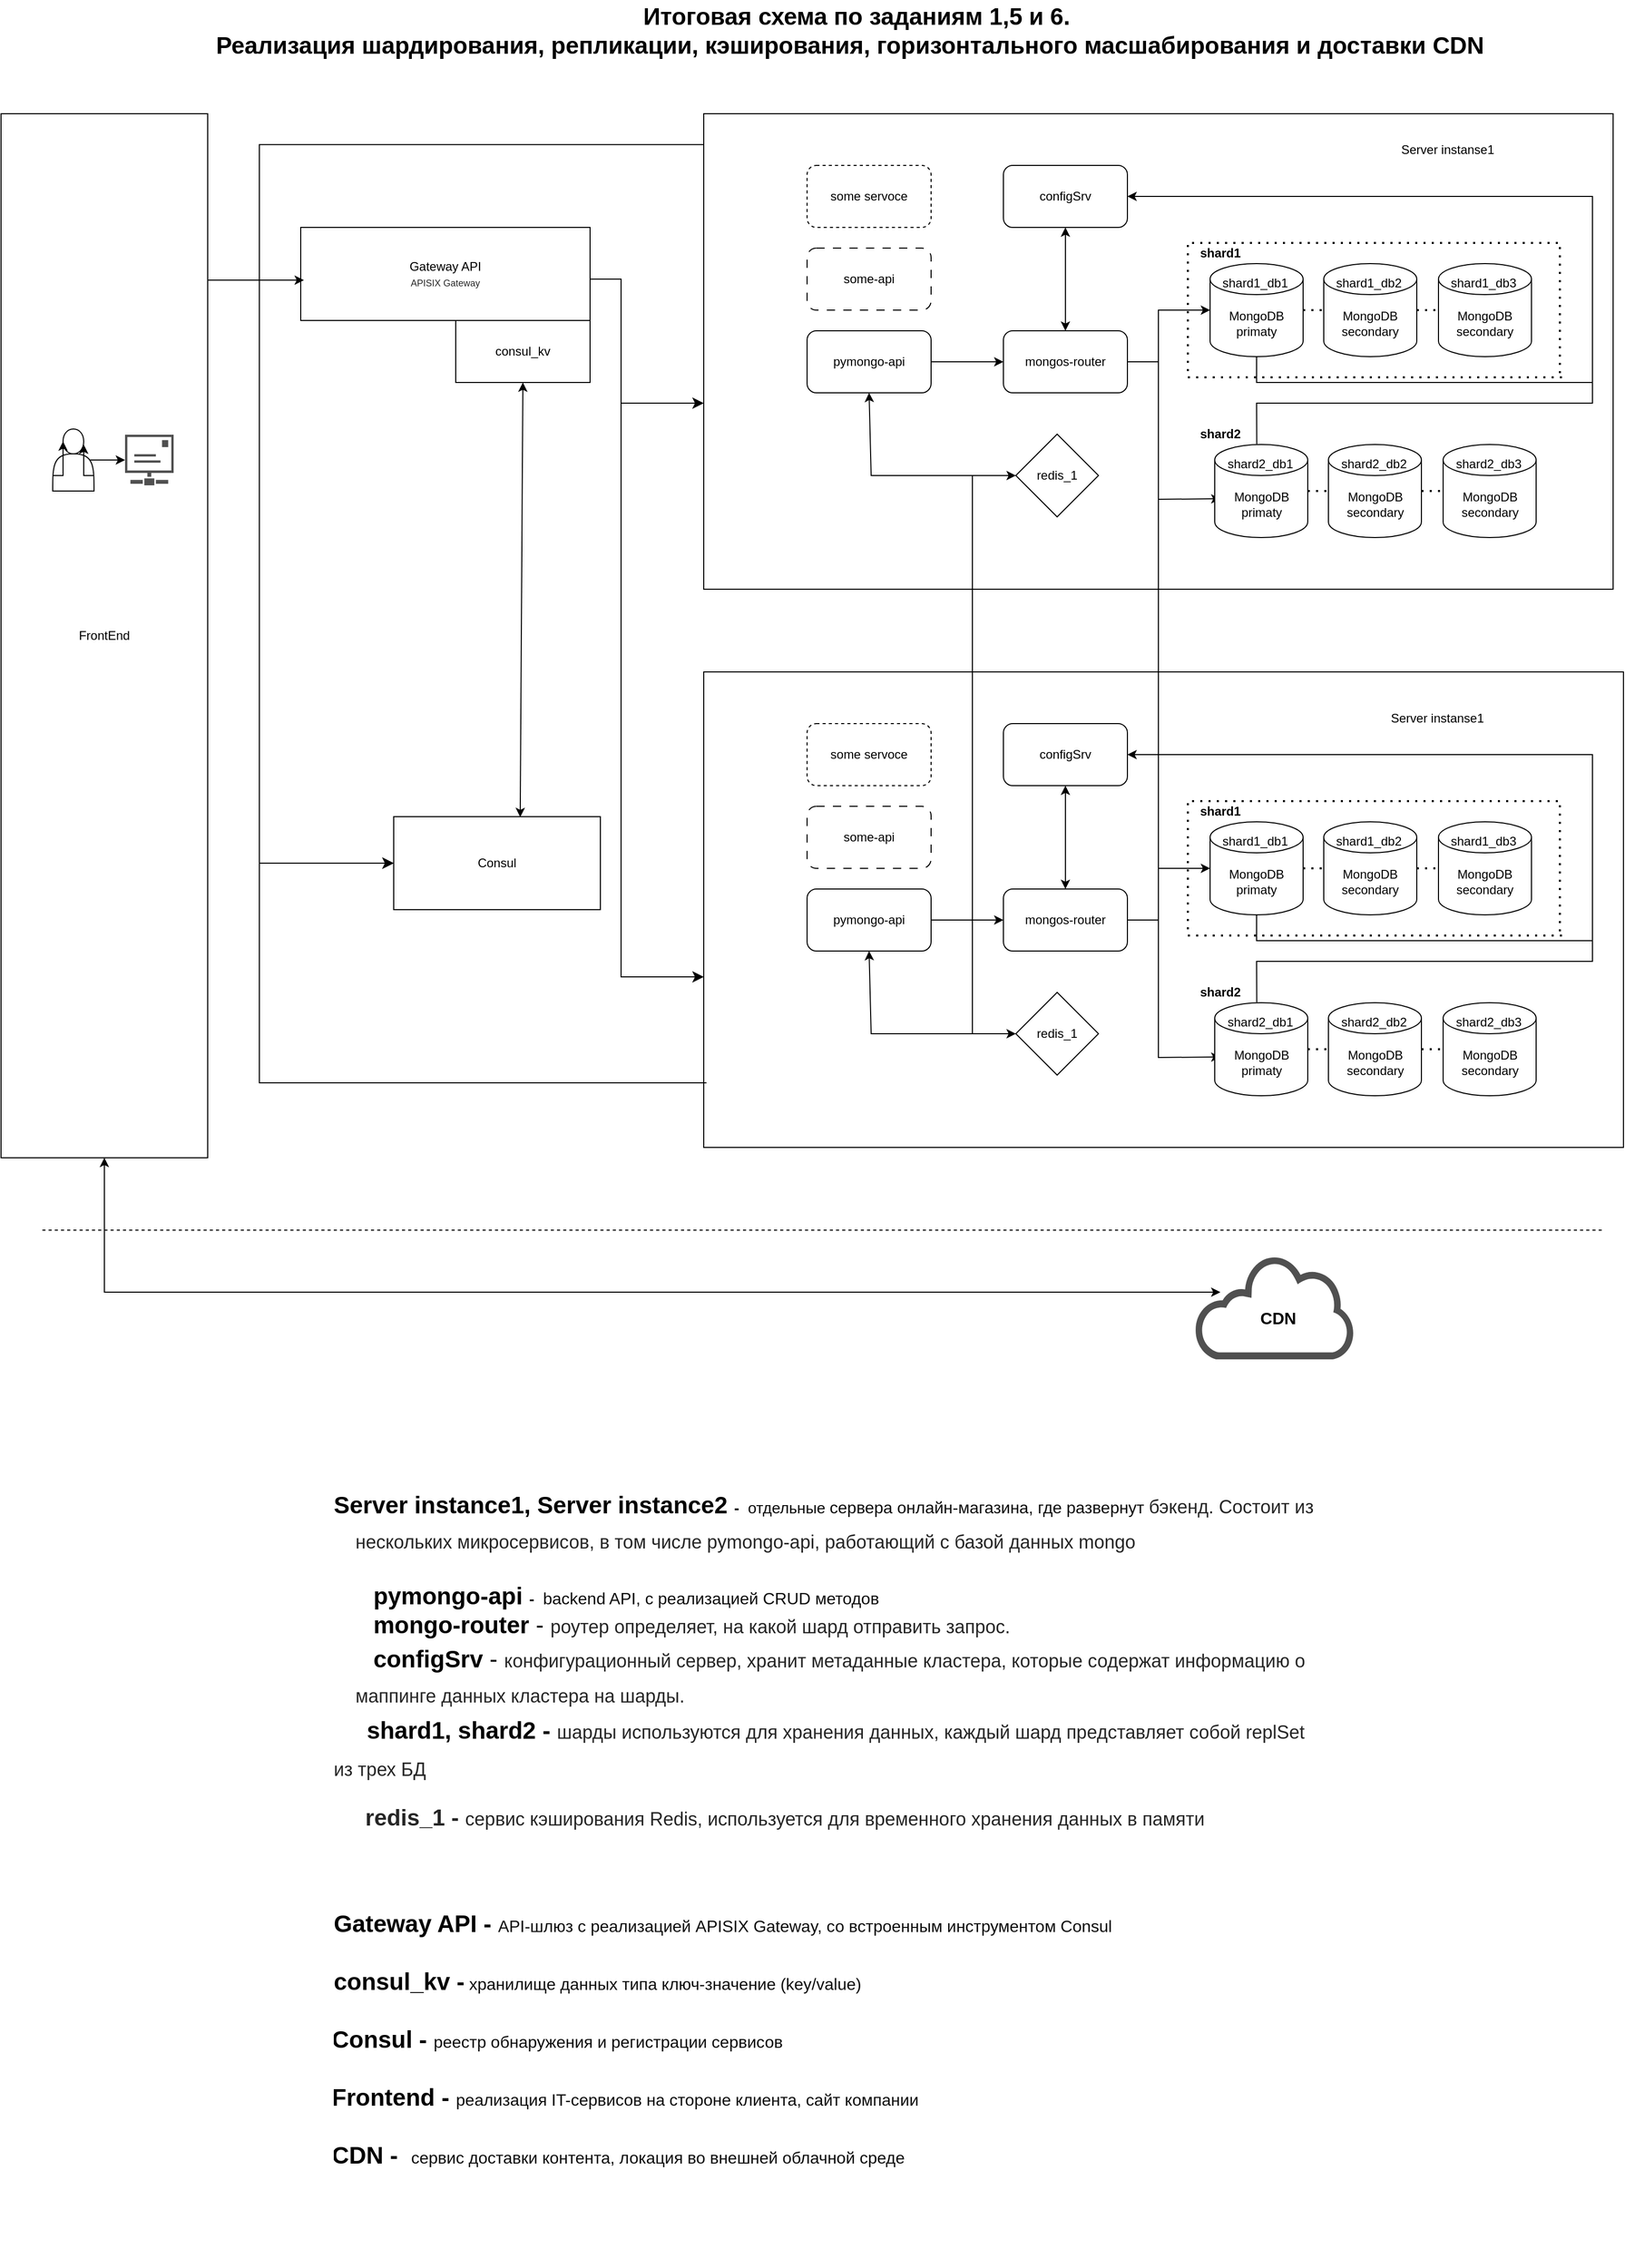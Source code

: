 <mxfile version="24.8.9">
  <diagram name="Страница — 1" id="HKNR1JHJHvqHBmLuI3mR">
    <mxGraphModel grid="1" page="1" gridSize="10" guides="1" tooltips="1" connect="1" arrows="1" fold="1" pageScale="1" pageWidth="827" pageHeight="1169" math="0" shadow="0">
      <root>
        <mxCell id="0" />
        <mxCell id="1" parent="0" />
        <mxCell id="TRLN-iQLgcPqirQrRfRs-1" value="FrontEnd" style="rounded=0;whiteSpace=wrap;html=1;" vertex="1" parent="1">
          <mxGeometry x="40" y="150" width="200" height="1010" as="geometry" />
        </mxCell>
        <mxCell id="TRLN-iQLgcPqirQrRfRs-2" value="" style="rounded=0;whiteSpace=wrap;html=1;" vertex="1" parent="1">
          <mxGeometry x="720" y="150" width="880" height="460" as="geometry" />
        </mxCell>
        <mxCell id="TRLN-iQLgcPqirQrRfRs-3" value="&lt;h1 style=&quot;margin-top: 0px;&quot;&gt;&lt;p class=&quot;p1&quot; style=&quot;margin: 0px 0px 0px 21px; font-variant-numeric: normal; font-variant-east-asian: normal; font-variant-alternates: normal; font-kerning: auto; font-optical-sizing: auto; font-feature-settings: normal; font-variation-settings: normal; font-variant-position: normal; font-stretch: normal; line-height: normal; text-indent: -21px;&quot;&gt;&lt;span style=&quot;font-size: 23px; text-align: center; text-indent: 0px;&quot;&gt;Server instance1,&amp;nbsp;&lt;/span&gt;&lt;span style=&quot;font-size: 23px; text-align: center; text-indent: 0px;&quot;&gt;Server instance2&lt;/span&gt;&lt;span style=&quot;font-size: 23px; text-align: center; text-indent: 0px;&quot;&gt;&amp;nbsp;&lt;/span&gt;&lt;b style=&quot;font-size: 15px; color: rgb(14, 14, 14); background-color: initial;&quot;&gt;-&amp;nbsp;&lt;/b&gt;&lt;span style=&quot;color: rgb(14, 14, 14); background-color: initial; font-weight: 400;&quot;&gt;&lt;span style=&quot;font-size: 15px;&quot;&gt;&amp;nbsp;отдельные&amp;nbsp;&lt;/span&gt;&lt;span style=&quot;font-size: 16px;&quot;&gt;сервера онлайн-магазина, где развернут&amp;nbsp;&lt;/span&gt;&lt;/span&gt;&lt;span style=&quot;color: rgba(0, 0, 0, 0.85); font-family: &amp;quot;YS Text&amp;quot;, sans-serif; font-size: 18px; font-weight: 400; text-indent: 0px; white-space-collapse: preserve; background-color: rgb(255, 255, 255);&quot;&gt;бэкенд. Состоит из нескольких микросервисов, в том числе pymongo-api, работающий с базой данных mongo&lt;/span&gt;&lt;span style=&quot;color: rgb(14, 14, 14); background-color: initial; font-weight: 400;&quot;&gt;&lt;span style=&quot;font-size: 16px;&quot;&gt;&amp;nbsp;&lt;/span&gt;&lt;/span&gt;&lt;/p&gt;&lt;/h1&gt;&lt;h1 style=&quot;margin-top: 0px;&quot;&gt;&lt;p style=&quot;margin: 0px 0px 0px 21px; font-variant-numeric: normal; font-variant-east-asian: normal; font-variant-alternates: normal; font-kerning: auto; font-optical-sizing: auto; font-feature-settings: normal; font-variation-settings: normal; font-variant-position: normal; font-stretch: normal; line-height: normal; text-indent: -21px;&quot; class=&quot;p1&quot;&gt;&lt;span style=&quot;font-size: 23px; text-align: center; text-indent: 0px;&quot;&gt;&amp;nbsp; &amp;nbsp; &amp;nbsp; pymongo-api&amp;nbsp;&lt;/span&gt;&lt;b style=&quot;font-size: 15px; color: rgb(14, 14, 14); background-color: initial;&quot;&gt;-&amp;nbsp;&lt;/b&gt;&lt;span style=&quot;color: rgb(14, 14, 14); background-color: initial; font-weight: 400;&quot;&gt;&lt;span style=&quot;font-size: 15px;&quot;&gt;&amp;nbsp;&lt;/span&gt;&lt;span style=&quot;font-size: 16px;&quot;&gt;backend API, с реализацией CRUD методов&lt;/span&gt;&lt;/span&gt;&lt;/p&gt;&lt;p style=&quot;font-size: 15px; margin: 0px 0px 0px 21px; text-indent: -21px; font-variant-numeric: normal; font-variant-east-asian: normal; font-variant-alternates: normal; font-kerning: auto; font-optical-sizing: auto; font-feature-settings: normal; font-variation-settings: normal; font-variant-position: normal; font-stretch: normal; line-height: normal;&quot; class=&quot;p1&quot;&gt;&lt;span style=&quot;background-color: initial; text-align: center; text-indent: 0px;&quot;&gt;&lt;span style=&quot;font-size: 23px;&quot;&gt;&amp;nbsp; &amp;nbsp; &amp;nbsp; mongo-router&amp;nbsp;&lt;span style=&quot;font-weight: normal;&quot;&gt;-&amp;nbsp;&lt;/span&gt;&lt;/span&gt;&lt;/span&gt;&lt;span style=&quot;background-color: rgb(255, 255, 255); color: rgba(0, 0, 0, 0.85); font-family: &amp;quot;YS Text&amp;quot;, sans-serif; font-size: 18px; font-weight: 400; white-space-collapse: preserve-breaks;&quot;&gt;роутер определяет, на какой шард отправить запрос.&lt;/span&gt;&lt;/p&gt;&lt;p style=&quot;margin: 0px 0px 0px 21px; font-variant-numeric: normal; font-variant-east-asian: normal; font-variant-alternates: normal; font-kerning: auto; font-optical-sizing: auto; font-feature-settings: normal; font-variation-settings: normal; font-variant-position: normal; font-stretch: normal; line-height: normal; text-indent: -21px;&quot; class=&quot;p1&quot;&gt;&lt;span style=&quot;background-color: initial; font-size: 23px; text-align: center; text-indent: 0px;&quot;&gt;&amp;nbsp; &amp;nbsp; &amp;nbsp; configSrv&lt;/span&gt;&lt;span style=&quot;background-color: initial; font-weight: normal; font-size: 23px; text-align: center; text-indent: 0px;&quot;&gt;&amp;nbsp;-&amp;nbsp;&lt;/span&gt;&lt;span style=&quot;background-color: rgb(255, 255, 255); color: rgba(0, 0, 0, 0.85); font-family: &amp;quot;YS Text&amp;quot;, sans-serif; font-size: 18px; font-weight: 400; white-space-collapse: preserve-breaks;&quot;&gt;конфигурационный сервер, хранит метаданные кластера, которые содержат информацию о маппинге данных кластера на шарды.&lt;/span&gt;&lt;/p&gt;&lt;span style=&quot;font-size: 23px; text-align: center;&quot;&gt;&amp;nbsp; &amp;nbsp; &amp;nbsp;shard1, shard2 -&amp;nbsp;&lt;/span&gt;&lt;span style=&quot;background-color: rgb(255, 255, 255); color: rgba(0, 0, 0, 0.85); font-family: &amp;quot;YS Text&amp;quot;, sans-serif; font-size: 18px; white-space-collapse: preserve-breaks; font-weight: normal;&quot;&gt;шарды используются для хранения данных, каждый шард представляет собой replSet из трех БД&lt;/span&gt;&lt;/h1&gt;&lt;h1 style=&quot;margin-top: 0px;&quot;&gt;&lt;div style=&quot;font-size: 15px; font-weight: 400;&quot;&gt;&lt;span style=&quot;background-color: rgb(255, 255, 255); color: rgba(0, 0, 0, 0.85); font-family: &amp;quot;YS Text&amp;quot;, sans-serif; white-space-collapse: preserve-breaks;&quot;&gt;&lt;b style=&quot;font-size: 22px;&quot;&gt;&amp;nbsp; &amp;nbsp; &amp;nbsp;redis_1 - &lt;/b&gt;&lt;font style=&quot;font-size: 18px;&quot;&gt;сервис кэширования Redis, используется для временного хранения данных в памяти&lt;/font&gt;&lt;/span&gt;&lt;/div&gt;&lt;p class=&quot;p1&quot; style=&quot;margin: 0px 0px 0px 21px; font-variant-numeric: normal; font-variant-east-asian: normal; font-variant-alternates: normal; font-kerning: auto; font-optical-sizing: auto; font-feature-settings: normal; font-variation-settings: normal; font-variant-position: normal; font-stretch: normal; line-height: normal; text-indent: -21px;&quot;&gt;&lt;br&gt;&lt;/p&gt;&lt;p class=&quot;p1&quot; style=&quot;margin: 0px 0px 0px 21px; font-variant-numeric: normal; font-variant-east-asian: normal; font-variant-alternates: normal; font-kerning: auto; font-optical-sizing: auto; font-feature-settings: normal; font-variation-settings: normal; font-variant-position: normal; font-stretch: normal; line-height: normal; text-indent: -21px;&quot;&gt;&lt;br&gt;&lt;/p&gt;&lt;span style=&quot;text-align: center; font-size: 23px;&quot;&gt;Gateway API -&amp;nbsp;&lt;/span&gt;&lt;span style=&quot;color: rgb(14, 14, 14); font-size: 16px; text-indent: -21px; background-color: initial; font-weight: normal;&quot;&gt;API-шлюз с реализацией APISIX Gateway, со встроенным инструментом Consul&lt;/span&gt;&lt;/h1&gt;&lt;div&gt;&lt;h1 style=&quot;margin-top: 0px;&quot;&gt;&lt;span style=&quot;text-align: center; font-size: 23px;&quot;&gt;consul_kv -&lt;/span&gt;&lt;span style=&quot;background-color: initial; color: rgb(14, 14, 14); font-size: 16px; font-weight: normal; text-indent: -21px;&quot;&gt;&amp;nbsp;хранилище данных типа ключ-значение (key/value)&lt;/span&gt;&lt;/h1&gt;&lt;/div&gt;&lt;div&gt;&lt;h1 style=&quot;text-indent: -21px; margin-top: 0px;&quot;&gt;&lt;span style=&quot;text-align: center; font-size: 23px;&quot;&gt;&amp;nbsp; &amp;nbsp;Consul - &lt;/span&gt;&lt;span style=&quot;text-align: center; font-size: 16px; font-weight: 400;&quot;&gt;&lt;font color=&quot;#0e0e0e&quot;&gt;реестр обнаружения и регистрации сервисов&lt;/font&gt;&lt;/span&gt;&lt;/h1&gt;&lt;/div&gt;&lt;div&gt;&lt;h1 style=&quot;text-indent: -21px; margin-top: 0px;&quot;&gt;&lt;span style=&quot;text-align: center; font-size: 23px;&quot;&gt;&amp;nbsp; &amp;nbsp;Frontend -&amp;nbsp;&lt;/span&gt;&lt;span style=&quot;color: rgb(14, 14, 14); font-size: 16px; font-weight: 400; text-align: center; background-color: initial;&quot;&gt;реализация IT-сервисов на стороне клиента, сайт компании&lt;/span&gt;&lt;/h1&gt;&lt;/div&gt;&lt;div&gt;&lt;h1 style=&quot;text-indent: -21px; margin-top: 0px;&quot;&gt;&lt;span style=&quot;text-align: center; font-size: 23px;&quot;&gt;&amp;nbsp; &amp;nbsp;CDN -&amp;nbsp; &lt;/span&gt;&lt;span style=&quot;text-align: center; font-size: 16px; font-weight: 400;&quot;&gt;&lt;font color=&quot;#0e0e0e&quot;&gt;сервис доставки контента, локация во внешней облачной среде&lt;/font&gt;&lt;/span&gt;&lt;/h1&gt;&lt;/div&gt;" style="text;html=1;whiteSpace=wrap;overflow=hidden;rounded=0;fontSize=15;" vertex="1" parent="1">
          <mxGeometry x="360" y="1470" width="951" height="760" as="geometry" />
        </mxCell>
        <mxCell id="TRLN-iQLgcPqirQrRfRs-4" value="Итоговая схема по заданиям 1,5 и 6.&lt;br&gt;Реализация шардирования, репликации, кэширования, горизонтального масшабирования и доставки CDN&amp;nbsp;&amp;nbsp;" style="text;html=1;align=center;verticalAlign=middle;whiteSpace=wrap;rounded=1;shadow=0;fontSize=23;fontStyle=1" vertex="1" parent="1">
          <mxGeometry x="210" y="40" width="1316" height="60" as="geometry" />
        </mxCell>
        <mxCell id="TRLN-iQLgcPqirQrRfRs-5" value="Gateway API&lt;div&gt;&lt;span style=&quot;color: rgba(0, 0, 0, 0.85); font-family: &amp;quot;YS Text&amp;quot;, sans-serif; text-align: start; white-space-collapse: preserve; background-color: rgb(255, 255, 255);&quot;&gt;&lt;font style=&quot;font-size: 9px;&quot;&gt;APISIX Gateway&lt;/font&gt;&lt;/span&gt;&lt;/div&gt;" style="rounded=0;whiteSpace=wrap;html=1;" vertex="1" parent="1">
          <mxGeometry x="330" y="260" width="280" height="90" as="geometry" />
        </mxCell>
        <mxCell id="TRLN-iQLgcPqirQrRfRs-6" value="consul_kv" style="rounded=0;whiteSpace=wrap;html=1;" vertex="1" parent="1">
          <mxGeometry x="480" y="350" width="130" height="60" as="geometry" />
        </mxCell>
        <mxCell id="TRLN-iQLgcPqirQrRfRs-7" value="Consul" style="rounded=0;whiteSpace=wrap;html=1;" vertex="1" parent="1">
          <mxGeometry x="420" y="830" width="200" height="90" as="geometry" />
        </mxCell>
        <mxCell id="TRLN-iQLgcPqirQrRfRs-8" value="" style="edgeStyle=elbowEdgeStyle;elbow=horizontal;endArrow=classic;html=1;curved=0;rounded=0;endSize=8;startSize=8;" edge="1" parent="1">
          <mxGeometry width="50" height="50" relative="1" as="geometry">
            <mxPoint x="610" y="310" as="sourcePoint" />
            <mxPoint x="720" y="430" as="targetPoint" />
            <Array as="points">
              <mxPoint x="640" y="370" />
            </Array>
          </mxGeometry>
        </mxCell>
        <mxCell id="TRLN-iQLgcPqirQrRfRs-9" value="" style="edgeStyle=elbowEdgeStyle;elbow=horizontal;endArrow=classic;html=1;curved=0;rounded=0;endSize=8;startSize=8;entryX=0;entryY=0.75;entryDx=0;entryDy=0;" edge="1" parent="1">
          <mxGeometry width="50" height="50" relative="1" as="geometry">
            <mxPoint x="610" y="310" as="sourcePoint" />
            <mxPoint x="720" y="985" as="targetPoint" />
            <Array as="points">
              <mxPoint x="640" y="640" />
            </Array>
          </mxGeometry>
        </mxCell>
        <mxCell id="TRLN-iQLgcPqirQrRfRs-10" value="MongoDB&lt;br&gt;primaty" style="shape=cylinder3;whiteSpace=wrap;html=1;boundedLbl=1;backgroundOutline=1;size=15;" vertex="1" parent="1">
          <mxGeometry x="1210" y="295" width="90" height="90" as="geometry" />
        </mxCell>
        <mxCell id="TRLN-iQLgcPqirQrRfRs-11" value="pymongo-api" style="rounded=1;whiteSpace=wrap;html=1;" vertex="1" parent="1">
          <mxGeometry x="820" y="360" width="120" height="60" as="geometry" />
        </mxCell>
        <mxCell id="TRLN-iQLgcPqirQrRfRs-12" style="edgeStyle=orthogonalEdgeStyle;rounded=0;orthogonalLoop=1;jettySize=auto;html=1;exitX=1;exitY=0.5;exitDx=0;exitDy=0;entryX=0;entryY=0.5;entryDx=0;entryDy=0;" edge="1" parent="1" source="TRLN-iQLgcPqirQrRfRs-11" target="TRLN-iQLgcPqirQrRfRs-14">
          <mxGeometry relative="1" as="geometry">
            <mxPoint x="970" y="520" as="targetPoint" />
          </mxGeometry>
        </mxCell>
        <mxCell id="TRLN-iQLgcPqirQrRfRs-13" value="&lt;div style=&quot;text-align: center;&quot;&gt;shard1_db1&lt;/div&gt;" style="text;whiteSpace=wrap;html=1;" vertex="1" parent="1">
          <mxGeometry x="1220" y="300" width="90" height="40" as="geometry" />
        </mxCell>
        <mxCell id="TRLN-iQLgcPqirQrRfRs-14" value="mongos-router" style="rounded=1;whiteSpace=wrap;html=1;" vertex="1" parent="1">
          <mxGeometry x="1010" y="360" width="120" height="60" as="geometry" />
        </mxCell>
        <mxCell id="TRLN-iQLgcPqirQrRfRs-15" value="configSrv" style="rounded=1;whiteSpace=wrap;html=1;" vertex="1" parent="1">
          <mxGeometry x="1010" y="200" width="120" height="60" as="geometry" />
        </mxCell>
        <mxCell id="TRLN-iQLgcPqirQrRfRs-16" value="" style="endArrow=classic;html=1;rounded=0;entryX=1;entryY=0.5;entryDx=0;entryDy=0;exitX=0.452;exitY=-0.006;exitDx=0;exitDy=0;exitPerimeter=0;" edge="1" parent="1" source="TRLN-iQLgcPqirQrRfRs-27" target="TRLN-iQLgcPqirQrRfRs-15">
          <mxGeometry width="50" height="50" relative="1" as="geometry">
            <mxPoint x="1500" y="550" as="sourcePoint" />
            <mxPoint x="1320" y="180" as="targetPoint" />
            <Array as="points">
              <mxPoint x="1255" y="430" />
              <mxPoint x="1580" y="430" />
              <mxPoint x="1580" y="230" />
              <mxPoint x="1320" y="230" />
            </Array>
          </mxGeometry>
        </mxCell>
        <mxCell id="TRLN-iQLgcPqirQrRfRs-17" value="" style="endArrow=classic;html=1;rounded=0;exitX=1;exitY=0.5;exitDx=0;exitDy=0;entryX=0;entryY=0.5;entryDx=0;entryDy=0;entryPerimeter=0;" edge="1" parent="1" source="TRLN-iQLgcPqirQrRfRs-14" target="TRLN-iQLgcPqirQrRfRs-10">
          <mxGeometry width="50" height="50" relative="1" as="geometry">
            <mxPoint x="1020" y="540" as="sourcePoint" />
            <mxPoint x="1070" y="490" as="targetPoint" />
            <Array as="points">
              <mxPoint x="1160" y="390" />
              <mxPoint x="1160" y="340" />
            </Array>
          </mxGeometry>
        </mxCell>
        <mxCell id="TRLN-iQLgcPqirQrRfRs-18" value="" style="endArrow=classic;startArrow=classic;html=1;rounded=0;entryX=0.5;entryY=1;entryDx=0;entryDy=0;" edge="1" parent="1" source="TRLN-iQLgcPqirQrRfRs-14" target="TRLN-iQLgcPqirQrRfRs-15">
          <mxGeometry width="50" height="50" relative="1" as="geometry">
            <mxPoint x="1020" y="540" as="sourcePoint" />
            <mxPoint x="1070" y="490" as="targetPoint" />
          </mxGeometry>
        </mxCell>
        <mxCell id="TRLN-iQLgcPqirQrRfRs-19" value="" style="endArrow=classic;html=1;rounded=0;entryX=0;entryY=0;entryDx=0;entryDy=52.5;entryPerimeter=0;" edge="1" parent="1">
          <mxGeometry width="50" height="50" relative="1" as="geometry">
            <mxPoint x="1130" y="390" as="sourcePoint" />
            <mxPoint x="1220" y="522.5" as="targetPoint" />
            <Array as="points">
              <mxPoint x="1160" y="390" />
              <mxPoint x="1160" y="523" />
            </Array>
          </mxGeometry>
        </mxCell>
        <mxCell id="TRLN-iQLgcPqirQrRfRs-20" value="MongoDB&lt;div&gt;secondary&lt;/div&gt;" style="shape=cylinder3;whiteSpace=wrap;html=1;boundedLbl=1;backgroundOutline=1;size=15;" vertex="1" parent="1">
          <mxGeometry x="1320" y="295" width="90" height="90" as="geometry" />
        </mxCell>
        <mxCell id="TRLN-iQLgcPqirQrRfRs-21" value="&lt;div style=&quot;text-align: center;&quot;&gt;shard1_db2&lt;/div&gt;" style="text;whiteSpace=wrap;html=1;" vertex="1" parent="1">
          <mxGeometry x="1330" y="300" width="90" height="40" as="geometry" />
        </mxCell>
        <mxCell id="TRLN-iQLgcPqirQrRfRs-22" value="MongoDB&lt;div&gt;secondary&lt;/div&gt;" style="shape=cylinder3;whiteSpace=wrap;html=1;boundedLbl=1;backgroundOutline=1;size=15;" vertex="1" parent="1">
          <mxGeometry x="1431" y="295" width="90" height="90" as="geometry" />
        </mxCell>
        <mxCell id="TRLN-iQLgcPqirQrRfRs-23" value="&lt;div style=&quot;text-align: center;&quot;&gt;shard1_db3&lt;/div&gt;" style="text;whiteSpace=wrap;html=1;" vertex="1" parent="1">
          <mxGeometry x="1441" y="300" width="90" height="40" as="geometry" />
        </mxCell>
        <mxCell id="TRLN-iQLgcPqirQrRfRs-24" value="" style="endArrow=none;dashed=1;html=1;dashPattern=1 3;strokeWidth=2;rounded=0;exitX=1;exitY=0.5;exitDx=0;exitDy=0;exitPerimeter=0;entryX=0;entryY=0.5;entryDx=0;entryDy=0;entryPerimeter=0;" edge="1" parent="1" source="TRLN-iQLgcPqirQrRfRs-10" target="TRLN-iQLgcPqirQrRfRs-20">
          <mxGeometry width="50" height="50" relative="1" as="geometry">
            <mxPoint x="850" y="670" as="sourcePoint" />
            <mxPoint x="900" y="620" as="targetPoint" />
          </mxGeometry>
        </mxCell>
        <mxCell id="TRLN-iQLgcPqirQrRfRs-25" value="" style="endArrow=none;dashed=1;html=1;dashPattern=1 3;strokeWidth=2;rounded=0;exitX=1;exitY=0.5;exitDx=0;exitDy=0;exitPerimeter=0;entryX=0;entryY=0.5;entryDx=0;entryDy=0;entryPerimeter=0;" edge="1" parent="1" source="TRLN-iQLgcPqirQrRfRs-20" target="TRLN-iQLgcPqirQrRfRs-22">
          <mxGeometry width="50" height="50" relative="1" as="geometry">
            <mxPoint x="1360" y="590" as="sourcePoint" />
            <mxPoint x="1410" y="540" as="targetPoint" />
          </mxGeometry>
        </mxCell>
        <mxCell id="TRLN-iQLgcPqirQrRfRs-26" value="" style="endArrow=none;html=1;rounded=0;exitX=0.5;exitY=1;exitDx=0;exitDy=0;exitPerimeter=0;" edge="1" parent="1" source="TRLN-iQLgcPqirQrRfRs-10">
          <mxGeometry width="50" height="50" relative="1" as="geometry">
            <mxPoint x="850" y="670" as="sourcePoint" />
            <mxPoint x="1580" y="410" as="targetPoint" />
            <Array as="points">
              <mxPoint x="1255" y="410" />
            </Array>
          </mxGeometry>
        </mxCell>
        <mxCell id="TRLN-iQLgcPqirQrRfRs-27" value="MongoDB&lt;br&gt;primaty" style="shape=cylinder3;whiteSpace=wrap;html=1;boundedLbl=1;backgroundOutline=1;size=15;" vertex="1" parent="1">
          <mxGeometry x="1214.5" y="470" width="90" height="90" as="geometry" />
        </mxCell>
        <mxCell id="TRLN-iQLgcPqirQrRfRs-28" value="&lt;div style=&quot;text-align: center;&quot;&gt;shard2_db1&lt;/div&gt;" style="text;whiteSpace=wrap;html=1;" vertex="1" parent="1">
          <mxGeometry x="1224.5" y="475" width="90" height="40" as="geometry" />
        </mxCell>
        <mxCell id="TRLN-iQLgcPqirQrRfRs-29" value="MongoDB&lt;div&gt;secondary&lt;/div&gt;" style="shape=cylinder3;whiteSpace=wrap;html=1;boundedLbl=1;backgroundOutline=1;size=15;" vertex="1" parent="1">
          <mxGeometry x="1324.5" y="470" width="90" height="90" as="geometry" />
        </mxCell>
        <mxCell id="TRLN-iQLgcPqirQrRfRs-30" value="&lt;div style=&quot;text-align: center;&quot;&gt;shard2_db2&lt;/div&gt;" style="text;whiteSpace=wrap;html=1;" vertex="1" parent="1">
          <mxGeometry x="1334.5" y="475" width="90" height="40" as="geometry" />
        </mxCell>
        <mxCell id="TRLN-iQLgcPqirQrRfRs-31" value="MongoDB&lt;div&gt;secondary&lt;/div&gt;" style="shape=cylinder3;whiteSpace=wrap;html=1;boundedLbl=1;backgroundOutline=1;size=15;" vertex="1" parent="1">
          <mxGeometry x="1435.5" y="470" width="90" height="90" as="geometry" />
        </mxCell>
        <mxCell id="TRLN-iQLgcPqirQrRfRs-32" value="&lt;div style=&quot;text-align: center;&quot;&gt;shard2_db3&lt;/div&gt;" style="text;whiteSpace=wrap;html=1;" vertex="1" parent="1">
          <mxGeometry x="1445.5" y="475" width="90" height="40" as="geometry" />
        </mxCell>
        <mxCell id="TRLN-iQLgcPqirQrRfRs-33" value="" style="endArrow=none;dashed=1;html=1;dashPattern=1 3;strokeWidth=2;rounded=0;exitX=1;exitY=0.5;exitDx=0;exitDy=0;exitPerimeter=0;entryX=0;entryY=0.5;entryDx=0;entryDy=0;entryPerimeter=0;" edge="1" parent="1" source="TRLN-iQLgcPqirQrRfRs-27" target="TRLN-iQLgcPqirQrRfRs-29">
          <mxGeometry width="50" height="50" relative="1" as="geometry">
            <mxPoint x="854.5" y="845" as="sourcePoint" />
            <mxPoint x="904.5" y="795" as="targetPoint" />
          </mxGeometry>
        </mxCell>
        <mxCell id="TRLN-iQLgcPqirQrRfRs-34" value="" style="endArrow=none;dashed=1;html=1;dashPattern=1 3;strokeWidth=2;rounded=0;exitX=1;exitY=0.5;exitDx=0;exitDy=0;exitPerimeter=0;entryX=0;entryY=0.5;entryDx=0;entryDy=0;entryPerimeter=0;" edge="1" parent="1" source="TRLN-iQLgcPqirQrRfRs-29" target="TRLN-iQLgcPqirQrRfRs-31">
          <mxGeometry width="50" height="50" relative="1" as="geometry">
            <mxPoint x="1364.5" y="765" as="sourcePoint" />
            <mxPoint x="1414.5" y="715" as="targetPoint" />
          </mxGeometry>
        </mxCell>
        <mxCell id="TRLN-iQLgcPqirQrRfRs-35" value="" style="endArrow=none;dashed=1;html=1;dashPattern=1 3;strokeWidth=2;rounded=0;" edge="1" parent="1">
          <mxGeometry width="50" height="50" relative="1" as="geometry">
            <mxPoint x="1550.5" y="405" as="sourcePoint" />
            <mxPoint x="1548.5" y="405" as="targetPoint" />
            <Array as="points">
              <mxPoint x="1188.5" y="405" />
              <mxPoint x="1188.5" y="275" />
              <mxPoint x="1548.5" y="275" />
            </Array>
          </mxGeometry>
        </mxCell>
        <mxCell id="TRLN-iQLgcPqirQrRfRs-36" value="&lt;b&gt;shard2&lt;/b&gt;" style="text;html=1;align=center;verticalAlign=middle;whiteSpace=wrap;rounded=0;" vertex="1" parent="1">
          <mxGeometry x="1190" y="445" width="60" height="30" as="geometry" />
        </mxCell>
        <mxCell id="TRLN-iQLgcPqirQrRfRs-37" value="&lt;b&gt;shard1&lt;/b&gt;" style="text;html=1;align=center;verticalAlign=middle;whiteSpace=wrap;rounded=0;" vertex="1" parent="1">
          <mxGeometry x="1190" y="270" width="60" height="30" as="geometry" />
        </mxCell>
        <mxCell id="TRLN-iQLgcPqirQrRfRs-38" value="redis_1" style="rhombus;whiteSpace=wrap;html=1;" vertex="1" parent="1">
          <mxGeometry x="1022" y="460" width="80" height="80" as="geometry" />
        </mxCell>
        <mxCell id="TRLN-iQLgcPqirQrRfRs-39" value="" style="endArrow=classic;startArrow=classic;html=1;rounded=0;entryX=0.5;entryY=1;entryDx=0;entryDy=0;exitX=0;exitY=0.5;exitDx=0;exitDy=0;" edge="1" parent="1" source="TRLN-iQLgcPqirQrRfRs-38" target="TRLN-iQLgcPqirQrRfRs-11">
          <mxGeometry width="50" height="50" relative="1" as="geometry">
            <mxPoint x="952" y="650" as="sourcePoint" />
            <mxPoint x="1002" y="600" as="targetPoint" />
            <Array as="points">
              <mxPoint x="882" y="500" />
            </Array>
          </mxGeometry>
        </mxCell>
        <mxCell id="TRLN-iQLgcPqirQrRfRs-40" value="some-api" style="rounded=1;whiteSpace=wrap;html=1;dashed=1;dashPattern=8 8;" vertex="1" parent="1">
          <mxGeometry x="820" y="280" width="120" height="60" as="geometry" />
        </mxCell>
        <mxCell id="TRLN-iQLgcPqirQrRfRs-41" value="some servoce" style="rounded=1;whiteSpace=wrap;html=1;dashed=1;" vertex="1" parent="1">
          <mxGeometry x="820" y="200" width="120" height="60" as="geometry" />
        </mxCell>
        <mxCell id="TRLN-iQLgcPqirQrRfRs-42" value="" style="rounded=0;whiteSpace=wrap;html=1;" vertex="1" parent="1">
          <mxGeometry x="720" y="690" width="890" height="460" as="geometry" />
        </mxCell>
        <mxCell id="TRLN-iQLgcPqirQrRfRs-43" value="MongoDB&lt;br&gt;primaty" style="shape=cylinder3;whiteSpace=wrap;html=1;boundedLbl=1;backgroundOutline=1;size=15;" vertex="1" parent="1">
          <mxGeometry x="1210" y="835" width="90" height="90" as="geometry" />
        </mxCell>
        <mxCell id="TRLN-iQLgcPqirQrRfRs-44" value="pymongo-api" style="rounded=1;whiteSpace=wrap;html=1;" vertex="1" parent="1">
          <mxGeometry x="820" y="900" width="120" height="60" as="geometry" />
        </mxCell>
        <mxCell id="TRLN-iQLgcPqirQrRfRs-45" style="edgeStyle=orthogonalEdgeStyle;rounded=0;orthogonalLoop=1;jettySize=auto;html=1;exitX=1;exitY=0.5;exitDx=0;exitDy=0;entryX=0;entryY=0.5;entryDx=0;entryDy=0;" edge="1" parent="1" source="TRLN-iQLgcPqirQrRfRs-44" target="TRLN-iQLgcPqirQrRfRs-47">
          <mxGeometry relative="1" as="geometry">
            <mxPoint x="970" y="1060" as="targetPoint" />
          </mxGeometry>
        </mxCell>
        <mxCell id="TRLN-iQLgcPqirQrRfRs-46" value="&lt;div style=&quot;text-align: center;&quot;&gt;shard1_db1&lt;/div&gt;" style="text;whiteSpace=wrap;html=1;" vertex="1" parent="1">
          <mxGeometry x="1220" y="840" width="90" height="40" as="geometry" />
        </mxCell>
        <mxCell id="TRLN-iQLgcPqirQrRfRs-47" value="mongos-router" style="rounded=1;whiteSpace=wrap;html=1;" vertex="1" parent="1">
          <mxGeometry x="1010" y="900" width="120" height="60" as="geometry" />
        </mxCell>
        <mxCell id="TRLN-iQLgcPqirQrRfRs-48" value="configSrv" style="rounded=1;whiteSpace=wrap;html=1;" vertex="1" parent="1">
          <mxGeometry x="1010" y="740" width="120" height="60" as="geometry" />
        </mxCell>
        <mxCell id="TRLN-iQLgcPqirQrRfRs-49" value="" style="endArrow=classic;html=1;rounded=0;entryX=1;entryY=0.5;entryDx=0;entryDy=0;exitX=0.452;exitY=-0.006;exitDx=0;exitDy=0;exitPerimeter=0;" edge="1" parent="1" source="TRLN-iQLgcPqirQrRfRs-60" target="TRLN-iQLgcPqirQrRfRs-48">
          <mxGeometry width="50" height="50" relative="1" as="geometry">
            <mxPoint x="1500" y="1090" as="sourcePoint" />
            <mxPoint x="1320" y="720" as="targetPoint" />
            <Array as="points">
              <mxPoint x="1255" y="970" />
              <mxPoint x="1580" y="970" />
              <mxPoint x="1580" y="770" />
              <mxPoint x="1320" y="770" />
            </Array>
          </mxGeometry>
        </mxCell>
        <mxCell id="TRLN-iQLgcPqirQrRfRs-50" value="" style="endArrow=classic;html=1;rounded=0;exitX=1;exitY=0.5;exitDx=0;exitDy=0;entryX=0;entryY=0.5;entryDx=0;entryDy=0;entryPerimeter=0;" edge="1" parent="1" source="TRLN-iQLgcPqirQrRfRs-47" target="TRLN-iQLgcPqirQrRfRs-43">
          <mxGeometry width="50" height="50" relative="1" as="geometry">
            <mxPoint x="1020" y="1080" as="sourcePoint" />
            <mxPoint x="1070" y="1030" as="targetPoint" />
            <Array as="points">
              <mxPoint x="1160" y="930" />
              <mxPoint x="1160" y="880" />
            </Array>
          </mxGeometry>
        </mxCell>
        <mxCell id="TRLN-iQLgcPqirQrRfRs-51" value="" style="endArrow=classic;startArrow=classic;html=1;rounded=0;entryX=0.5;entryY=1;entryDx=0;entryDy=0;" edge="1" parent="1" source="TRLN-iQLgcPqirQrRfRs-47" target="TRLN-iQLgcPqirQrRfRs-48">
          <mxGeometry width="50" height="50" relative="1" as="geometry">
            <mxPoint x="1020" y="1080" as="sourcePoint" />
            <mxPoint x="1070" y="1030" as="targetPoint" />
          </mxGeometry>
        </mxCell>
        <mxCell id="TRLN-iQLgcPqirQrRfRs-52" value="" style="endArrow=classic;html=1;rounded=0;entryX=0;entryY=0;entryDx=0;entryDy=52.5;entryPerimeter=0;" edge="1" parent="1">
          <mxGeometry width="50" height="50" relative="1" as="geometry">
            <mxPoint x="1130" y="930" as="sourcePoint" />
            <mxPoint x="1220" y="1062.5" as="targetPoint" />
            <Array as="points">
              <mxPoint x="1160" y="930" />
              <mxPoint x="1160" y="1063" />
            </Array>
          </mxGeometry>
        </mxCell>
        <mxCell id="TRLN-iQLgcPqirQrRfRs-53" value="MongoDB&lt;div&gt;secondary&lt;/div&gt;" style="shape=cylinder3;whiteSpace=wrap;html=1;boundedLbl=1;backgroundOutline=1;size=15;" vertex="1" parent="1">
          <mxGeometry x="1320" y="835" width="90" height="90" as="geometry" />
        </mxCell>
        <mxCell id="TRLN-iQLgcPqirQrRfRs-54" value="&lt;div style=&quot;text-align: center;&quot;&gt;shard1_db2&lt;/div&gt;" style="text;whiteSpace=wrap;html=1;" vertex="1" parent="1">
          <mxGeometry x="1330" y="840" width="90" height="40" as="geometry" />
        </mxCell>
        <mxCell id="TRLN-iQLgcPqirQrRfRs-55" value="MongoDB&lt;div&gt;secondary&lt;/div&gt;" style="shape=cylinder3;whiteSpace=wrap;html=1;boundedLbl=1;backgroundOutline=1;size=15;" vertex="1" parent="1">
          <mxGeometry x="1431" y="835" width="90" height="90" as="geometry" />
        </mxCell>
        <mxCell id="TRLN-iQLgcPqirQrRfRs-56" value="&lt;div style=&quot;text-align: center;&quot;&gt;shard1_db3&lt;/div&gt;" style="text;whiteSpace=wrap;html=1;" vertex="1" parent="1">
          <mxGeometry x="1441" y="840" width="90" height="40" as="geometry" />
        </mxCell>
        <mxCell id="TRLN-iQLgcPqirQrRfRs-57" value="" style="endArrow=none;dashed=1;html=1;dashPattern=1 3;strokeWidth=2;rounded=0;exitX=1;exitY=0.5;exitDx=0;exitDy=0;exitPerimeter=0;entryX=0;entryY=0.5;entryDx=0;entryDy=0;entryPerimeter=0;" edge="1" parent="1" source="TRLN-iQLgcPqirQrRfRs-43" target="TRLN-iQLgcPqirQrRfRs-53">
          <mxGeometry width="50" height="50" relative="1" as="geometry">
            <mxPoint x="850" y="1210" as="sourcePoint" />
            <mxPoint x="900" y="1160" as="targetPoint" />
          </mxGeometry>
        </mxCell>
        <mxCell id="TRLN-iQLgcPqirQrRfRs-58" value="" style="endArrow=none;dashed=1;html=1;dashPattern=1 3;strokeWidth=2;rounded=0;exitX=1;exitY=0.5;exitDx=0;exitDy=0;exitPerimeter=0;entryX=0;entryY=0.5;entryDx=0;entryDy=0;entryPerimeter=0;" edge="1" parent="1" source="TRLN-iQLgcPqirQrRfRs-53" target="TRLN-iQLgcPqirQrRfRs-55">
          <mxGeometry width="50" height="50" relative="1" as="geometry">
            <mxPoint x="1360" y="1130" as="sourcePoint" />
            <mxPoint x="1410" y="1080" as="targetPoint" />
          </mxGeometry>
        </mxCell>
        <mxCell id="TRLN-iQLgcPqirQrRfRs-59" value="" style="endArrow=none;html=1;rounded=0;exitX=0.5;exitY=1;exitDx=0;exitDy=0;exitPerimeter=0;" edge="1" parent="1" source="TRLN-iQLgcPqirQrRfRs-43">
          <mxGeometry width="50" height="50" relative="1" as="geometry">
            <mxPoint x="850" y="1210" as="sourcePoint" />
            <mxPoint x="1580" y="950" as="targetPoint" />
            <Array as="points">
              <mxPoint x="1255" y="950" />
            </Array>
          </mxGeometry>
        </mxCell>
        <mxCell id="TRLN-iQLgcPqirQrRfRs-60" value="MongoDB&lt;br&gt;primaty" style="shape=cylinder3;whiteSpace=wrap;html=1;boundedLbl=1;backgroundOutline=1;size=15;" vertex="1" parent="1">
          <mxGeometry x="1214.5" y="1010" width="90" height="90" as="geometry" />
        </mxCell>
        <mxCell id="TRLN-iQLgcPqirQrRfRs-61" value="&lt;div style=&quot;text-align: center;&quot;&gt;shard2_db1&lt;/div&gt;" style="text;whiteSpace=wrap;html=1;" vertex="1" parent="1">
          <mxGeometry x="1224.5" y="1015" width="90" height="40" as="geometry" />
        </mxCell>
        <mxCell id="TRLN-iQLgcPqirQrRfRs-62" value="MongoDB&lt;div&gt;secondary&lt;/div&gt;" style="shape=cylinder3;whiteSpace=wrap;html=1;boundedLbl=1;backgroundOutline=1;size=15;" vertex="1" parent="1">
          <mxGeometry x="1324.5" y="1010" width="90" height="90" as="geometry" />
        </mxCell>
        <mxCell id="TRLN-iQLgcPqirQrRfRs-63" value="&lt;div style=&quot;text-align: center;&quot;&gt;shard2_db2&lt;/div&gt;" style="text;whiteSpace=wrap;html=1;" vertex="1" parent="1">
          <mxGeometry x="1334.5" y="1015" width="90" height="40" as="geometry" />
        </mxCell>
        <mxCell id="TRLN-iQLgcPqirQrRfRs-64" value="MongoDB&lt;div&gt;secondary&lt;/div&gt;" style="shape=cylinder3;whiteSpace=wrap;html=1;boundedLbl=1;backgroundOutline=1;size=15;" vertex="1" parent="1">
          <mxGeometry x="1435.5" y="1010" width="90" height="90" as="geometry" />
        </mxCell>
        <mxCell id="TRLN-iQLgcPqirQrRfRs-65" value="&lt;div style=&quot;text-align: center;&quot;&gt;shard2_db3&lt;/div&gt;" style="text;whiteSpace=wrap;html=1;" vertex="1" parent="1">
          <mxGeometry x="1445.5" y="1015" width="90" height="40" as="geometry" />
        </mxCell>
        <mxCell id="TRLN-iQLgcPqirQrRfRs-66" value="" style="endArrow=none;dashed=1;html=1;dashPattern=1 3;strokeWidth=2;rounded=0;exitX=1;exitY=0.5;exitDx=0;exitDy=0;exitPerimeter=0;entryX=0;entryY=0.5;entryDx=0;entryDy=0;entryPerimeter=0;" edge="1" parent="1" source="TRLN-iQLgcPqirQrRfRs-60" target="TRLN-iQLgcPqirQrRfRs-62">
          <mxGeometry width="50" height="50" relative="1" as="geometry">
            <mxPoint x="854.5" y="1385" as="sourcePoint" />
            <mxPoint x="904.5" y="1335" as="targetPoint" />
          </mxGeometry>
        </mxCell>
        <mxCell id="TRLN-iQLgcPqirQrRfRs-67" value="" style="endArrow=none;dashed=1;html=1;dashPattern=1 3;strokeWidth=2;rounded=0;exitX=1;exitY=0.5;exitDx=0;exitDy=0;exitPerimeter=0;entryX=0;entryY=0.5;entryDx=0;entryDy=0;entryPerimeter=0;" edge="1" parent="1" source="TRLN-iQLgcPqirQrRfRs-62" target="TRLN-iQLgcPqirQrRfRs-64">
          <mxGeometry width="50" height="50" relative="1" as="geometry">
            <mxPoint x="1364.5" y="1305" as="sourcePoint" />
            <mxPoint x="1414.5" y="1255" as="targetPoint" />
          </mxGeometry>
        </mxCell>
        <mxCell id="TRLN-iQLgcPqirQrRfRs-68" value="" style="endArrow=none;dashed=1;html=1;dashPattern=1 3;strokeWidth=2;rounded=0;" edge="1" parent="1">
          <mxGeometry width="50" height="50" relative="1" as="geometry">
            <mxPoint x="1550.5" y="945" as="sourcePoint" />
            <mxPoint x="1548.5" y="945" as="targetPoint" />
            <Array as="points">
              <mxPoint x="1188.5" y="945" />
              <mxPoint x="1188.5" y="815" />
              <mxPoint x="1548.5" y="815" />
            </Array>
          </mxGeometry>
        </mxCell>
        <mxCell id="TRLN-iQLgcPqirQrRfRs-69" value="&lt;b&gt;shard2&lt;/b&gt;" style="text;html=1;align=center;verticalAlign=middle;whiteSpace=wrap;rounded=0;" vertex="1" parent="1">
          <mxGeometry x="1190" y="985" width="60" height="30" as="geometry" />
        </mxCell>
        <mxCell id="TRLN-iQLgcPqirQrRfRs-70" value="&lt;b&gt;shard1&lt;/b&gt;" style="text;html=1;align=center;verticalAlign=middle;whiteSpace=wrap;rounded=0;" vertex="1" parent="1">
          <mxGeometry x="1190" y="810" width="60" height="30" as="geometry" />
        </mxCell>
        <mxCell id="TRLN-iQLgcPqirQrRfRs-71" value="redis_1" style="rhombus;whiteSpace=wrap;html=1;" vertex="1" parent="1">
          <mxGeometry x="1022" y="1000" width="80" height="80" as="geometry" />
        </mxCell>
        <mxCell id="TRLN-iQLgcPqirQrRfRs-72" value="" style="endArrow=classic;startArrow=classic;html=1;rounded=0;entryX=0.5;entryY=1;entryDx=0;entryDy=0;exitX=0;exitY=0.5;exitDx=0;exitDy=0;" edge="1" parent="1" source="TRLN-iQLgcPqirQrRfRs-71" target="TRLN-iQLgcPqirQrRfRs-44">
          <mxGeometry width="50" height="50" relative="1" as="geometry">
            <mxPoint x="952" y="1190" as="sourcePoint" />
            <mxPoint x="1002" y="1140" as="targetPoint" />
            <Array as="points">
              <mxPoint x="882" y="1040" />
            </Array>
          </mxGeometry>
        </mxCell>
        <mxCell id="TRLN-iQLgcPqirQrRfRs-73" value="some-api" style="rounded=1;whiteSpace=wrap;html=1;dashed=1;dashPattern=8 8;" vertex="1" parent="1">
          <mxGeometry x="820" y="820" width="120" height="60" as="geometry" />
        </mxCell>
        <mxCell id="TRLN-iQLgcPqirQrRfRs-74" value="some servoce" style="rounded=1;whiteSpace=wrap;html=1;dashed=1;" vertex="1" parent="1">
          <mxGeometry x="820" y="740" width="120" height="60" as="geometry" />
        </mxCell>
        <mxCell id="TRLN-iQLgcPqirQrRfRs-75" value="" style="endArrow=none;html=1;rounded=0;" edge="1" parent="1">
          <mxGeometry width="50" height="50" relative="1" as="geometry">
            <mxPoint x="1160" y="890" as="sourcePoint" />
            <mxPoint x="1160" y="520" as="targetPoint" />
          </mxGeometry>
        </mxCell>
        <mxCell id="TRLN-iQLgcPqirQrRfRs-76" value="" style="edgeStyle=elbowEdgeStyle;elbow=horizontal;endArrow=classic;html=1;curved=0;rounded=0;endSize=8;startSize=8;entryX=0;entryY=0.5;entryDx=0;entryDy=0;exitX=0;exitY=0.065;exitDx=0;exitDy=0;exitPerimeter=0;" edge="1" parent="1" source="TRLN-iQLgcPqirQrRfRs-2" target="TRLN-iQLgcPqirQrRfRs-7">
          <mxGeometry width="50" height="50" relative="1" as="geometry">
            <mxPoint x="630" y="600" as="sourcePoint" />
            <mxPoint x="680" y="550" as="targetPoint" />
            <Array as="points">
              <mxPoint x="290" y="520" />
            </Array>
          </mxGeometry>
        </mxCell>
        <mxCell id="TRLN-iQLgcPqirQrRfRs-77" value="" style="endArrow=classic;startArrow=classic;html=1;rounded=0;entryX=0.5;entryY=1;entryDx=0;entryDy=0;exitX=0.612;exitY=0.005;exitDx=0;exitDy=0;exitPerimeter=0;" edge="1" parent="1" source="TRLN-iQLgcPqirQrRfRs-7" target="TRLN-iQLgcPqirQrRfRs-6">
          <mxGeometry width="50" height="50" relative="1" as="geometry">
            <mxPoint x="490" y="827" as="sourcePoint" />
            <mxPoint x="480" y="413" as="targetPoint" />
          </mxGeometry>
        </mxCell>
        <mxCell id="TRLN-iQLgcPqirQrRfRs-78" value="" style="edgeStyle=elbowEdgeStyle;elbow=horizontal;endArrow=classic;html=1;curved=0;rounded=0;endSize=8;startSize=8;exitX=0.003;exitY=0.864;exitDx=0;exitDy=0;exitPerimeter=0;entryX=0;entryY=0.5;entryDx=0;entryDy=0;" edge="1" parent="1" source="TRLN-iQLgcPqirQrRfRs-42" target="TRLN-iQLgcPqirQrRfRs-7">
          <mxGeometry width="50" height="50" relative="1" as="geometry">
            <mxPoint x="640" y="860" as="sourcePoint" />
            <mxPoint x="690" y="810" as="targetPoint" />
            <Array as="points">
              <mxPoint x="290" y="980" />
            </Array>
          </mxGeometry>
        </mxCell>
        <mxCell id="TRLN-iQLgcPqirQrRfRs-79" value="" style="sketch=0;pointerEvents=1;shadow=0;dashed=0;html=1;strokeColor=none;fillColor=#505050;labelPosition=center;verticalLabelPosition=bottom;verticalAlign=top;outlineConnect=0;align=center;shape=mxgraph.office.communications.smtp_connector;" vertex="1" parent="1">
          <mxGeometry x="160" y="460.5" width="47" height="49" as="geometry" />
        </mxCell>
        <mxCell id="TRLN-iQLgcPqirQrRfRs-80" style="edgeStyle=orthogonalEdgeStyle;rounded=0;orthogonalLoop=1;jettySize=auto;html=1;exitX=0.9;exitY=0.5;exitDx=0;exitDy=0;exitPerimeter=0;" edge="1" parent="1" source="TRLN-iQLgcPqirQrRfRs-82" target="TRLN-iQLgcPqirQrRfRs-79">
          <mxGeometry relative="1" as="geometry">
            <mxPoint x="30" y="20.5" as="sourcePoint" />
          </mxGeometry>
        </mxCell>
        <mxCell id="TRLN-iQLgcPqirQrRfRs-81" style="edgeStyle=orthogonalEdgeStyle;rounded=0;orthogonalLoop=1;jettySize=auto;html=1;exitX=0.5;exitY=1;exitDx=0;exitDy=0;" edge="1" parent="1" source="TRLN-iQLgcPqirQrRfRs-82">
          <mxGeometry relative="1" as="geometry">
            <mxPoint x="120" y="500.5" as="targetPoint" />
          </mxGeometry>
        </mxCell>
        <mxCell id="TRLN-iQLgcPqirQrRfRs-82" value="" style="shape=actor;whiteSpace=wrap;html=1;" vertex="1" parent="1">
          <mxGeometry x="90" y="455" width="40" height="60" as="geometry" />
        </mxCell>
        <mxCell id="TRLN-iQLgcPqirQrRfRs-83" value="" style="endArrow=classic;html=1;rounded=0;entryX=0.011;entryY=0.567;entryDx=0;entryDy=0;entryPerimeter=0;" edge="1" parent="1" target="TRLN-iQLgcPqirQrRfRs-5">
          <mxGeometry width="50" height="50" relative="1" as="geometry">
            <mxPoint x="240" y="311" as="sourcePoint" />
            <mxPoint x="490" y="310" as="targetPoint" />
          </mxGeometry>
        </mxCell>
        <mxCell id="TRLN-iQLgcPqirQrRfRs-84" style="edgeStyle=orthogonalEdgeStyle;rounded=0;orthogonalLoop=1;jettySize=auto;html=1;exitX=0;exitY=0.75;exitDx=0;exitDy=0;entryX=0.25;entryY=0.2;entryDx=0;entryDy=0;entryPerimeter=0;" edge="1" parent="1" source="TRLN-iQLgcPqirQrRfRs-82" target="TRLN-iQLgcPqirQrRfRs-82">
          <mxGeometry relative="1" as="geometry" />
        </mxCell>
        <mxCell id="TRLN-iQLgcPqirQrRfRs-85" style="edgeStyle=orthogonalEdgeStyle;rounded=0;orthogonalLoop=1;jettySize=auto;html=1;exitX=1;exitY=0.75;exitDx=0;exitDy=0;entryX=0.75;entryY=0.25;entryDx=0;entryDy=0;entryPerimeter=0;" edge="1" parent="1" source="TRLN-iQLgcPqirQrRfRs-82" target="TRLN-iQLgcPqirQrRfRs-82">
          <mxGeometry relative="1" as="geometry" />
        </mxCell>
        <mxCell id="TRLN-iQLgcPqirQrRfRs-86" value="Server instanse1" style="text;html=1;align=center;verticalAlign=middle;whiteSpace=wrap;rounded=0;" vertex="1" parent="1">
          <mxGeometry x="1360" y="170" width="160" height="30" as="geometry" />
        </mxCell>
        <mxCell id="TRLN-iQLgcPqirQrRfRs-87" value="Server instanse1" style="text;html=1;align=center;verticalAlign=middle;whiteSpace=wrap;rounded=0;" vertex="1" parent="1">
          <mxGeometry x="1350" y="720" width="160" height="30" as="geometry" />
        </mxCell>
        <mxCell id="TRLN-iQLgcPqirQrRfRs-88" value="" style="endArrow=none;html=1;rounded=0;" edge="1" parent="1">
          <mxGeometry width="50" height="50" relative="1" as="geometry">
            <mxPoint x="980" y="1040" as="sourcePoint" />
            <mxPoint x="980" y="500" as="targetPoint" />
          </mxGeometry>
        </mxCell>
        <mxCell id="TRLN-iQLgcPqirQrRfRs-89" value="" style="sketch=0;pointerEvents=1;shadow=0;dashed=0;html=1;strokeColor=none;fillColor=#505050;labelPosition=center;verticalLabelPosition=bottom;outlineConnect=0;verticalAlign=top;align=center;shape=mxgraph.office.clouds.cloud;" vertex="1" parent="1">
          <mxGeometry x="1195.5" y="1255" width="155.5" height="100" as="geometry" />
        </mxCell>
        <mxCell id="TRLN-iQLgcPqirQrRfRs-90" value="CDN" style="text;html=1;align=center;verticalAlign=middle;whiteSpace=wrap;rounded=0;fontStyle=1;fontSize=16;" vertex="1" parent="1">
          <mxGeometry x="1241" y="1290" width="70" height="50" as="geometry" />
        </mxCell>
        <mxCell id="TRLN-iQLgcPqirQrRfRs-91" value="" style="endArrow=classic;startArrow=classic;html=1;rounded=0;exitX=0.5;exitY=1;exitDx=0;exitDy=0;" edge="1" parent="1" source="TRLN-iQLgcPqirQrRfRs-1">
          <mxGeometry width="50" height="50" relative="1" as="geometry">
            <mxPoint x="110" y="1170" as="sourcePoint" />
            <mxPoint x="1220" y="1290" as="targetPoint" />
            <Array as="points">
              <mxPoint x="140" y="1290" />
            </Array>
          </mxGeometry>
        </mxCell>
        <mxCell id="TRLN-iQLgcPqirQrRfRs-92" value="" style="endArrow=none;dashed=1;html=1;rounded=0;" edge="1" parent="1">
          <mxGeometry width="50" height="50" relative="1" as="geometry">
            <mxPoint x="80" y="1230" as="sourcePoint" />
            <mxPoint x="1590" y="1230" as="targetPoint" />
          </mxGeometry>
        </mxCell>
      </root>
    </mxGraphModel>
  </diagram>
</mxfile>
